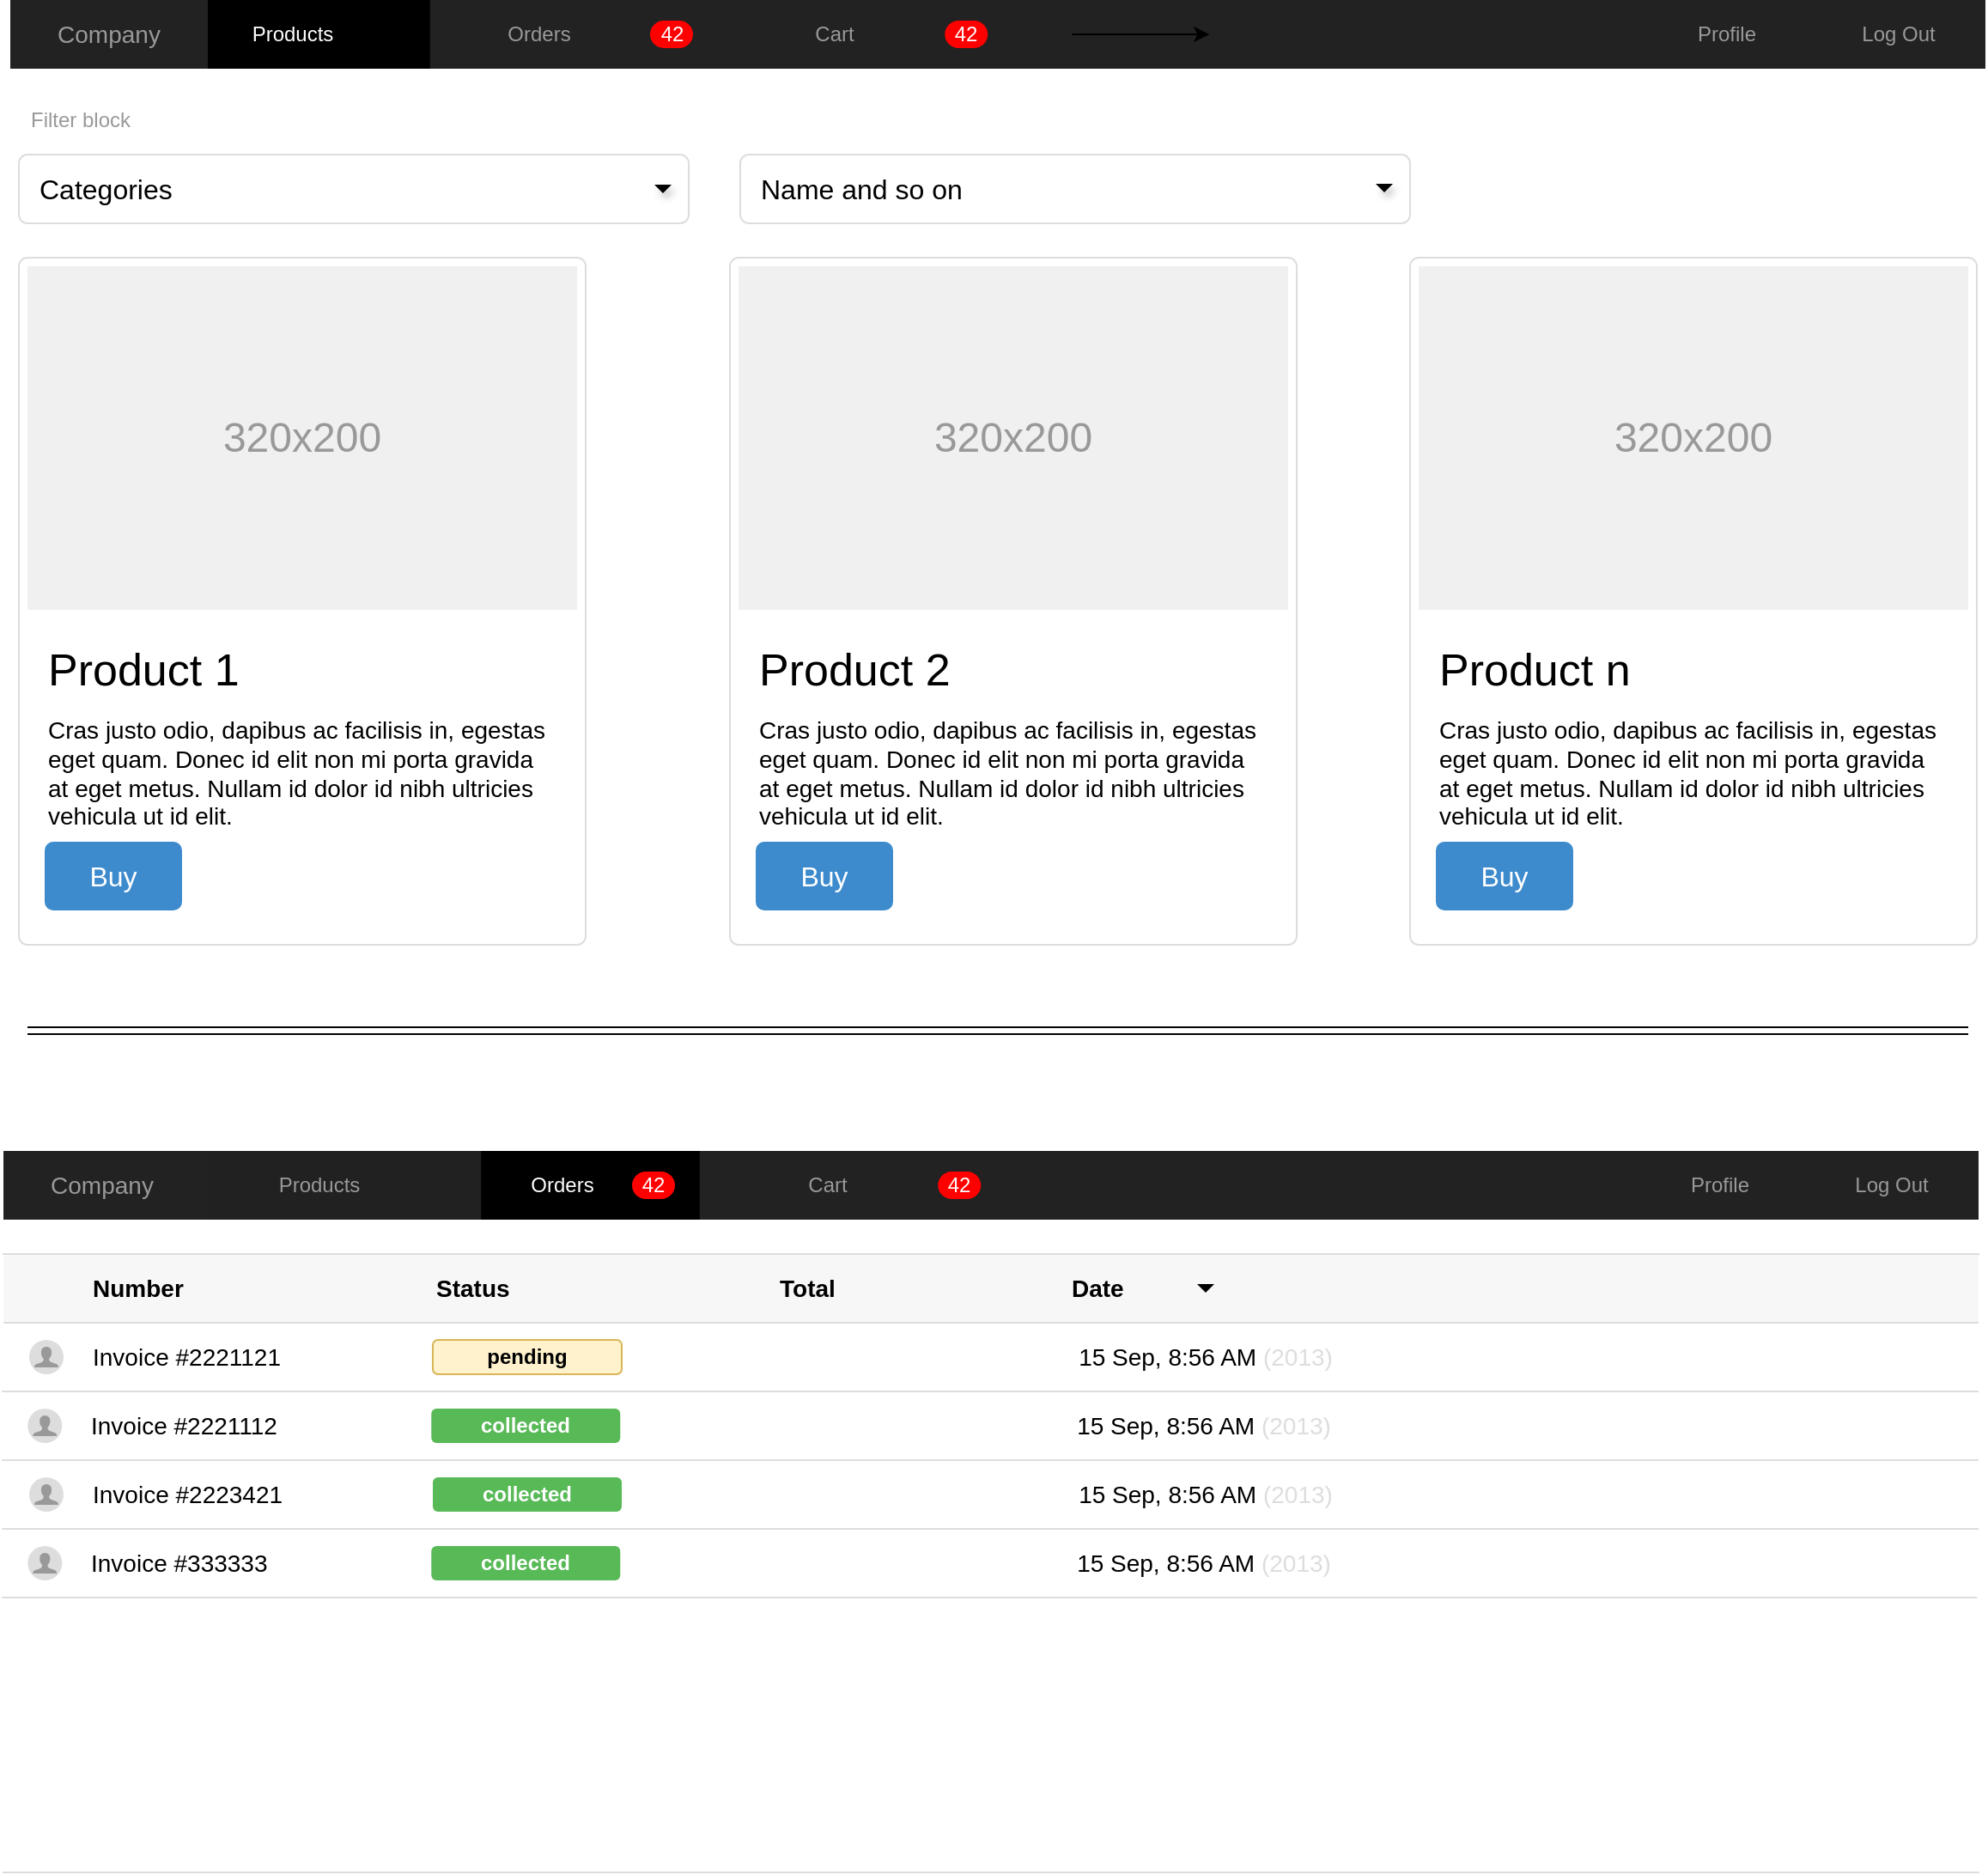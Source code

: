 <mxfile version="12.5.6" type="github"><diagram name="Page-1" id="c9db0220-8083-56f3-ca83-edcdcd058819"><mxGraphModel dx="1425" dy="802" grid="1" gridSize="10" guides="1" tooltips="1" connect="1" arrows="1" fold="1" page="1" pageScale="1.5" pageWidth="826" pageHeight="1169" background="#ffffff" math="0" shadow="0"><root><mxCell id="0" style=";html=1;"/><mxCell id="1" style=";html=1;" parent="0"/><mxCell id="3d76a8aef4d5c911-1" value="" style="html=1;shadow=0;dashed=0;shape=mxgraph.bootstrap.rect;fillColor=#222222;strokeColor=none;whiteSpace=wrap;rounded=0;fontSize=12;fontColor=#000000;align=center;" parent="1" vertex="1"><mxGeometry x="44" y="30" width="1150" height="40" as="geometry"/></mxCell><mxCell id="3d76a8aef4d5c911-2" value="Company" style="html=1;shadow=0;dashed=0;fillColor=none;strokeColor=none;shape=mxgraph.bootstrap.rect;fontColor=#999999;fontSize=14;whiteSpace=wrap;" parent="3d76a8aef4d5c911-1" vertex="1"><mxGeometry width="115" height="40" as="geometry"/></mxCell><mxCell id="3d76a8aef4d5c911-3" value="Products" style="html=1;shadow=0;dashed=0;shape=mxgraph.bootstrap.rect;fillColor=#000000;strokeColor=none;fontColor=#ffffff;spacingRight=30;whiteSpace=wrap;" parent="3d76a8aef4d5c911-1" vertex="1"><mxGeometry x="115" width="129.375" height="40" as="geometry"/></mxCell><mxCell id="3d76a8aef4d5c911-5" value="Orders" style="html=1;shadow=0;dashed=0;fillColor=none;strokeColor=none;shape=mxgraph.bootstrap.rect;fontColor=#999999;spacingRight=30;whiteSpace=wrap;" parent="3d76a8aef4d5c911-1" vertex="1"><mxGeometry x="244.375" width="158.125" height="40" as="geometry"/></mxCell><mxCell id="3d76a8aef4d5c911-6" value="42" style="html=1;shadow=0;dashed=0;shape=mxgraph.bootstrap.rrect;rSize=8;fillColor=#ff0000;strokeColor=none;fontColor=#ffffff;whiteSpace=wrap;" parent="3d76a8aef4d5c911-5" vertex="1"><mxGeometry x="1" y="0.5" width="25" height="16" relative="1" as="geometry"><mxPoint x="-30" y="-8" as="offset"/></mxGeometry></mxCell><mxCell id="ryZAKx06D6yPKsrKyyit-10" value="" style="edgeStyle=orthogonalEdgeStyle;rounded=0;orthogonalLoop=1;jettySize=auto;html=1;" edge="1" parent="3d76a8aef4d5c911-1"><mxGeometry relative="1" as="geometry"><mxPoint x="618.125" y="20" as="sourcePoint"/><mxPoint x="698.125" y="20" as="targetPoint"/></mxGeometry></mxCell><mxCell id="3d76a8aef4d5c911-9" value="Profile" style="html=1;shadow=0;dashed=0;fillColor=none;strokeColor=none;shape=mxgraph.bootstrap.rect;fontColor=#999999;whiteSpace=wrap;" parent="3d76a8aef4d5c911-1" vertex="1"><mxGeometry x="948.75" width="100.625" height="40" as="geometry"/></mxCell><mxCell id="3d76a8aef4d5c911-10" value="Log Out" style="html=1;shadow=0;dashed=0;fillColor=none;strokeColor=none;shape=mxgraph.bootstrap.rect;fontColor=#999999;whiteSpace=wrap;" parent="3d76a8aef4d5c911-1" vertex="1"><mxGeometry x="1049.375" width="100.625" height="40" as="geometry"/></mxCell><mxCell id="ryZAKx06D6yPKsrKyyit-12" value="Cart" style="html=1;shadow=0;dashed=0;fillColor=none;strokeColor=none;shape=mxgraph.bootstrap.rect;fontColor=#999999;spacingRight=30;whiteSpace=wrap;" vertex="1" parent="3d76a8aef4d5c911-1"><mxGeometry x="416.005" width="158.125" height="40" as="geometry"/></mxCell><mxCell id="ryZAKx06D6yPKsrKyyit-13" value="42" style="html=1;shadow=0;dashed=0;shape=mxgraph.bootstrap.rrect;rSize=8;fillColor=#ff0000;strokeColor=none;fontColor=#ffffff;whiteSpace=wrap;" vertex="1" parent="ryZAKx06D6yPKsrKyyit-12"><mxGeometry x="1" y="0.5" width="25" height="16" relative="1" as="geometry"><mxPoint x="-30" y="-8" as="offset"/></mxGeometry></mxCell><mxCell id="3d76a8aef4d5c911-11" value="" style="html=1;shadow=0;dashed=0;shape=mxgraph.bootstrap.rrect;rSize=5;strokeColor=#dddddd;rounded=0;fontSize=12;align=center;" parent="1" vertex="1"><mxGeometry x="49" y="180" width="330" height="400" as="geometry"/></mxCell><mxCell id="3d76a8aef4d5c911-12" value="320x200" style="shape=rect;fontSize=24;fillColor=#f0f0f0;strokeColor=none;fontColor=#999999;whiteSpace=wrap;" parent="3d76a8aef4d5c911-11" vertex="1"><mxGeometry x="5" y="5" width="320" height="200" as="geometry"/></mxCell><mxCell id="3d76a8aef4d5c911-13" value="Product 1" style="html=1;shadow=0;dashed=0;shape=mxgraph.bootstrap.anchor;fontSize=26;align=left;whiteSpace=wrap;" parent="3d76a8aef4d5c911-11" vertex="1"><mxGeometry x="15" y="220" width="300" height="40" as="geometry"/></mxCell><mxCell id="3d76a8aef4d5c911-14" value="Cras justo odio, dapibus ac facilisis in, egestas eget quam. Donec id elit non mi porta gravida at eget metus. Nullam id dolor id nibh ultricies vehicula ut id elit." style="html=1;shadow=0;dashed=0;shape=mxgraph.bootstrap.anchor;strokeColor=#dddddd;whiteSpace=wrap;align=left;verticalAlign=top;fontSize=14;whiteSpace=wrap;" parent="3d76a8aef4d5c911-11" vertex="1"><mxGeometry x="15" y="260" width="300" height="80" as="geometry"/></mxCell><mxCell id="3d76a8aef4d5c911-15" value="Buy" style="html=1;shadow=0;dashed=0;shape=mxgraph.bootstrap.rrect;rSize=5;fontSize=16;fillColor=#3D8BCD;strokeColor=none;fontColor=#ffffff;whiteSpace=wrap;" parent="3d76a8aef4d5c911-11" vertex="1"><mxGeometry y="1" width="80" height="40" relative="1" as="geometry"><mxPoint x="15" y="-60" as="offset"/></mxGeometry></mxCell><mxCell id="3d76a8aef4d5c911-28" value="Filter block" style="html=1;shadow=0;dashed=0;shape=mxgraph.bootstrap.rect;strokeColor=none;fillColor=none;fontColor=#999999;align=left;spacingLeft=5;whiteSpace=wrap;rounded=0;" parent="1" vertex="1"><mxGeometry x="49" y="90" width="200" height="20" as="geometry"/></mxCell><mxCell id="3d76a8aef4d5c911-29" value="Categories" style="html=1;shadow=0;dashed=0;shape=mxgraph.bootstrap.rrect;rSize=5;strokeColor=#dddddd;align=left;spacingLeft=10;fontSize=16;whiteSpace=wrap;rounded=0;" parent="1" vertex="1"><mxGeometry x="49" y="120" width="390" height="40" as="geometry"/></mxCell><mxCell id="3d76a8aef4d5c911-30" value="" style="shape=triangle;strokeColor=none;fillColor=#000000;direction=south;rounded=0;shadow=1;fontSize=12;fontColor=#000000;align=center;html=1;" parent="1" vertex="1"><mxGeometry x="419" y="137.5" width="10" height="5" as="geometry"/></mxCell><mxCell id="3d76a8aef4d5c911-32" value="Name and so on" style="html=1;shadow=0;dashed=0;shape=mxgraph.bootstrap.rrect;rSize=5;strokeColor=#dddddd;align=left;spacingLeft=10;fontSize=16;whiteSpace=wrap;rounded=0;" parent="1" vertex="1"><mxGeometry x="469" y="120" width="390" height="40" as="geometry"/></mxCell><mxCell id="3d76a8aef4d5c911-33" value="" style="shape=triangle;strokeColor=none;fillColor=#000000;direction=south;rounded=0;shadow=1;fontSize=12;fontColor=#000000;align=center;html=1;" parent="1" vertex="1"><mxGeometry x="839" y="137" width="10" height="5" as="geometry"/></mxCell><mxCell id="3d76a8aef4d5c911-54" value="" style="html=1;shadow=0;dashed=0;shape=mxgraph.bootstrap.rrect;rSize=5;strokeColor=#dddddd;rounded=0;fontSize=12;align=center;" parent="1" vertex="1"><mxGeometry x="463" y="180" width="330" height="400" as="geometry"/></mxCell><mxCell id="3d76a8aef4d5c911-55" value="320x200" style="shape=rect;fontSize=24;fillColor=#f0f0f0;strokeColor=none;fontColor=#999999;whiteSpace=wrap;" parent="3d76a8aef4d5c911-54" vertex="1"><mxGeometry x="5" y="5" width="320" height="200" as="geometry"/></mxCell><mxCell id="3d76a8aef4d5c911-56" value="Product 2" style="html=1;shadow=0;dashed=0;shape=mxgraph.bootstrap.anchor;fontSize=26;align=left;whiteSpace=wrap;" parent="3d76a8aef4d5c911-54" vertex="1"><mxGeometry x="15" y="220" width="300" height="40" as="geometry"/></mxCell><mxCell id="3d76a8aef4d5c911-57" value="Cras justo odio, dapibus ac facilisis in, egestas eget quam. Donec id elit non mi porta gravida at eget metus. Nullam id dolor id nibh ultricies vehicula ut id elit." style="html=1;shadow=0;dashed=0;shape=mxgraph.bootstrap.anchor;strokeColor=#dddddd;whiteSpace=wrap;align=left;verticalAlign=top;fontSize=14;whiteSpace=wrap;" parent="3d76a8aef4d5c911-54" vertex="1"><mxGeometry x="15" y="260" width="300" height="80" as="geometry"/></mxCell><mxCell id="3d76a8aef4d5c911-58" value="Buy" style="html=1;shadow=0;dashed=0;shape=mxgraph.bootstrap.rrect;rSize=5;fontSize=16;fillColor=#3D8BCD;strokeColor=none;fontColor=#ffffff;whiteSpace=wrap;" parent="3d76a8aef4d5c911-54" vertex="1"><mxGeometry y="1" width="80" height="40" relative="1" as="geometry"><mxPoint x="15" y="-60" as="offset"/></mxGeometry></mxCell><mxCell id="ryZAKx06D6yPKsrKyyit-1" value="" style="html=1;shadow=0;dashed=0;shape=mxgraph.bootstrap.rrect;rSize=5;strokeColor=#dddddd;rounded=0;fontSize=12;align=center;" vertex="1" parent="1"><mxGeometry x="859" y="180" width="330" height="400" as="geometry"/></mxCell><mxCell id="ryZAKx06D6yPKsrKyyit-2" value="320x200" style="shape=rect;fontSize=24;fillColor=#f0f0f0;strokeColor=none;fontColor=#999999;whiteSpace=wrap;" vertex="1" parent="ryZAKx06D6yPKsrKyyit-1"><mxGeometry x="5" y="5" width="320" height="200" as="geometry"/></mxCell><mxCell id="ryZAKx06D6yPKsrKyyit-3" value="Product n" style="html=1;shadow=0;dashed=0;shape=mxgraph.bootstrap.anchor;fontSize=26;align=left;whiteSpace=wrap;" vertex="1" parent="ryZAKx06D6yPKsrKyyit-1"><mxGeometry x="15" y="220" width="300" height="40" as="geometry"/></mxCell><mxCell id="ryZAKx06D6yPKsrKyyit-4" value="Cras justo odio, dapibus ac facilisis in, egestas eget quam. Donec id elit non mi porta gravida at eget metus. Nullam id dolor id nibh ultricies vehicula ut id elit." style="html=1;shadow=0;dashed=0;shape=mxgraph.bootstrap.anchor;strokeColor=#dddddd;whiteSpace=wrap;align=left;verticalAlign=top;fontSize=14;whiteSpace=wrap;" vertex="1" parent="ryZAKx06D6yPKsrKyyit-1"><mxGeometry x="15" y="260" width="300" height="80" as="geometry"/></mxCell><mxCell id="ryZAKx06D6yPKsrKyyit-5" value="Buy" style="html=1;shadow=0;dashed=0;shape=mxgraph.bootstrap.rrect;rSize=5;fontSize=16;fillColor=#3D8BCD;strokeColor=none;fontColor=#ffffff;whiteSpace=wrap;" vertex="1" parent="ryZAKx06D6yPKsrKyyit-1"><mxGeometry y="1" width="80" height="40" relative="1" as="geometry"><mxPoint x="15" y="-60" as="offset"/></mxGeometry></mxCell><mxCell id="ryZAKx06D6yPKsrKyyit-11" value="" style="shape=link;html=1;" edge="1" parent="1"><mxGeometry width="50" height="50" relative="1" as="geometry"><mxPoint x="54" y="630" as="sourcePoint"/><mxPoint x="1184" y="630" as="targetPoint"/></mxGeometry></mxCell><mxCell id="ryZAKx06D6yPKsrKyyit-14" value="" style="html=1;shadow=0;dashed=0;shape=mxgraph.bootstrap.rect;fillColor=#222222;strokeColor=none;whiteSpace=wrap;rounded=0;fontSize=12;fontColor=#000000;align=center;" vertex="1" parent="1"><mxGeometry x="40" y="700" width="1150" height="40" as="geometry"/></mxCell><mxCell id="ryZAKx06D6yPKsrKyyit-15" value="Company" style="html=1;shadow=0;dashed=0;fillColor=none;strokeColor=none;shape=mxgraph.bootstrap.rect;fontColor=#999999;fontSize=14;whiteSpace=wrap;" vertex="1" parent="ryZAKx06D6yPKsrKyyit-14"><mxGeometry width="115" height="40" as="geometry"/></mxCell><mxCell id="ryZAKx06D6yPKsrKyyit-16" value="Orders" style="html=1;shadow=0;dashed=0;shape=mxgraph.bootstrap.rect;fillColor=#000000;strokeColor=none;fontColor=#ffffff;spacingRight=30;whiteSpace=wrap;" vertex="1" parent="ryZAKx06D6yPKsrKyyit-14"><mxGeometry x="276" width="129.375" height="40" as="geometry"/></mxCell><mxCell id="ryZAKx06D6yPKsrKyyit-20" value="Profile" style="html=1;shadow=0;dashed=0;fillColor=none;strokeColor=none;shape=mxgraph.bootstrap.rect;fontColor=#999999;whiteSpace=wrap;" vertex="1" parent="ryZAKx06D6yPKsrKyyit-14"><mxGeometry x="948.75" width="100.625" height="40" as="geometry"/></mxCell><mxCell id="ryZAKx06D6yPKsrKyyit-21" value="Log Out" style="html=1;shadow=0;dashed=0;fillColor=none;strokeColor=none;shape=mxgraph.bootstrap.rect;fontColor=#999999;whiteSpace=wrap;" vertex="1" parent="ryZAKx06D6yPKsrKyyit-14"><mxGeometry x="1049.375" width="100.625" height="40" as="geometry"/></mxCell><mxCell id="ryZAKx06D6yPKsrKyyit-22" value="Cart" style="html=1;shadow=0;dashed=0;fillColor=none;strokeColor=none;shape=mxgraph.bootstrap.rect;fontColor=#999999;spacingRight=30;whiteSpace=wrap;" vertex="1" parent="ryZAKx06D6yPKsrKyyit-14"><mxGeometry x="416.005" width="158.125" height="40" as="geometry"/></mxCell><mxCell id="ryZAKx06D6yPKsrKyyit-23" value="42" style="html=1;shadow=0;dashed=0;shape=mxgraph.bootstrap.rrect;rSize=8;fillColor=#ff0000;strokeColor=none;fontColor=#ffffff;whiteSpace=wrap;" vertex="1" parent="ryZAKx06D6yPKsrKyyit-22"><mxGeometry x="1" y="0.5" width="25" height="16" relative="1" as="geometry"><mxPoint x="-30" y="-8" as="offset"/></mxGeometry></mxCell><mxCell id="ryZAKx06D6yPKsrKyyit-18" value="42" style="html=1;shadow=0;dashed=0;shape=mxgraph.bootstrap.rrect;rSize=8;fillColor=#ff0000;strokeColor=none;fontColor=#ffffff;whiteSpace=wrap;" vertex="1" parent="ryZAKx06D6yPKsrKyyit-14"><mxGeometry x="1" y="0.5" width="25" height="16" relative="1" as="geometry"><mxPoint x="-784" y="-8" as="offset"/></mxGeometry></mxCell><mxCell id="ryZAKx06D6yPKsrKyyit-17" value="Products" style="html=1;shadow=0;dashed=0;fillColor=#212121;strokeColor=none;shape=mxgraph.bootstrap.rect;fontColor=#999999;spacingRight=30;whiteSpace=wrap;" vertex="1" parent="1"><mxGeometry x="159.995" y="700" width="158.125" height="40" as="geometry"/></mxCell><mxCell id="ryZAKx06D6yPKsrKyyit-29" value="" style="shape=partialRectangle;right=0;left=0;strokeColor=#dddddd;whiteSpace=wrap;fillColor=none;" vertex="1" parent="1"><mxGeometry x="40" y="760" width="1150" height="360" as="geometry"/></mxCell><mxCell id="ryZAKx06D6yPKsrKyyit-30" value="" style="html=1;shadow=0;dashed=0;shape=mxgraph.bootstrap.horLines;strokeColor=inherit;fillColor=#000000;fillOpacity=3;resizeWidth=1;" vertex="1" parent="ryZAKx06D6yPKsrKyyit-29"><mxGeometry width="1150" height="40" relative="1" as="geometry"/></mxCell><mxCell id="ryZAKx06D6yPKsrKyyit-31" value="Number" style="html=1;shadow=0;dashed=0;shape=mxgraph.bootstrap.rect;strokeColor=none;fillColor=none;fontSize=14;fontStyle=1;align=left;whiteSpace=wrap;resizeHeight=1;" vertex="1" parent="ryZAKx06D6yPKsrKyyit-30"><mxGeometry width="150" height="40" relative="1" as="geometry"><mxPoint x="50" as="offset"/></mxGeometry></mxCell><mxCell id="ryZAKx06D6yPKsrKyyit-32" value="Status" style="html=1;shadow=0;dashed=0;shape=mxgraph.bootstrap.rect;strokeColor=none;fillColor=none;fontSize=14;fontStyle=1;align=left;whiteSpace=wrap;resizeHeight=1;" vertex="1" parent="ryZAKx06D6yPKsrKyyit-30"><mxGeometry width="150" height="40" relative="1" as="geometry"><mxPoint x="250" as="offset"/></mxGeometry></mxCell><mxCell id="ryZAKx06D6yPKsrKyyit-33" value="Total" style="html=1;shadow=0;dashed=0;shape=mxgraph.bootstrap.rect;strokeColor=none;fillColor=none;fontSize=14;fontStyle=1;align=left;whiteSpace=wrap;resizeHeight=1;" vertex="1" parent="ryZAKx06D6yPKsrKyyit-30"><mxGeometry width="150" height="40" relative="1" as="geometry"><mxPoint x="450" as="offset"/></mxGeometry></mxCell><mxCell id="ryZAKx06D6yPKsrKyyit-34" value="Date" style="html=1;shadow=0;dashed=0;shape=mxgraph.bootstrap.rect;strokeColor=none;fillColor=none;fontSize=14;fontStyle=1;align=left;whiteSpace=wrap;resizeHeight=1;" vertex="1" parent="ryZAKx06D6yPKsrKyyit-30"><mxGeometry width="100" height="40" relative="1" as="geometry"><mxPoint x="620" as="offset"/></mxGeometry></mxCell><mxCell id="ryZAKx06D6yPKsrKyyit-35" value="" style="shape=triangle;direction=south;strokeColor=none;fillColor=#000000;" vertex="1" parent="ryZAKx06D6yPKsrKyyit-34"><mxGeometry x="1" y="0.5" width="10" height="5" relative="1" as="geometry"><mxPoint x="-25" y="-2.5" as="offset"/></mxGeometry></mxCell><mxCell id="ryZAKx06D6yPKsrKyyit-36" value="" style="strokeColor=inherit;fillColor=inherit;gradientColor=inherit;html=1;shadow=0;dashed=0;shape=mxgraph.bootstrap.horLines;resizeWidth=1;" vertex="1" parent="ryZAKx06D6yPKsrKyyit-29"><mxGeometry width="1150" height="40" relative="1" as="geometry"><mxPoint y="40" as="offset"/></mxGeometry></mxCell><mxCell id="ryZAKx06D6yPKsrKyyit-37" value="" style="shape=ellipse;strokeColor=none;fillColor=#dddddd;html=1;" vertex="1" parent="ryZAKx06D6yPKsrKyyit-36"><mxGeometry y="0.5" width="20" height="20" relative="1" as="geometry"><mxPoint x="15" y="-10" as="offset"/></mxGeometry></mxCell><mxCell id="ryZAKx06D6yPKsrKyyit-38" value="" style="html=1;shadow=0;dashed=0;shape=mxgraph.bootstrap.user;strokeColor=none;fillColor=#999999;" vertex="1" parent="ryZAKx06D6yPKsrKyyit-37"><mxGeometry x="0.5" y="0.5" width="14" height="12" relative="1" as="geometry"><mxPoint x="-7" y="-6" as="offset"/></mxGeometry></mxCell><mxCell id="ryZAKx06D6yPKsrKyyit-39" value="Invoice #2221121" style="html=1;shadow=0;dashed=0;shape=mxgraph.bootstrap.rect;strokeColor=none;fillColor=none;fontSize=14;align=left;whiteSpace=wrap;resizeHeight=1;" vertex="1" parent="ryZAKx06D6yPKsrKyyit-36"><mxGeometry width="150" height="40" relative="1" as="geometry"><mxPoint x="50" as="offset"/></mxGeometry></mxCell><mxCell id="ryZAKx06D6yPKsrKyyit-40" value="pending" style="html=1;shadow=0;dashed=0;shape=mxgraph.bootstrap.rrect;rSize=3;strokeColor=#d6b656;fillColor=#fff2cc;fontSize=12;fontStyle=1;whiteSpace=wrap;" vertex="1" parent="ryZAKx06D6yPKsrKyyit-36"><mxGeometry y="0.5" width="110" height="20" relative="1" as="geometry"><mxPoint x="250" y="-10" as="offset"/></mxGeometry></mxCell><mxCell id="ryZAKx06D6yPKsrKyyit-42" value="&lt;table cellpadding=&quot;0&quot; cellspacing=&quot;0&quot; style=&quot;width:100%;height:100%;&quot;&gt;&lt;tr&gt;&lt;td align=&quot;center&quot; valign=&quot;middle&quot; width=&quot;50%&quot;&gt;15 Sep, 8:56 AM &lt;font color=&quot;#dddddd&quot;&gt;(2013)&lt;/font&gt;&lt;/td&gt;&lt;/tr&gt;&lt;/table&gt;" style="html=1;shadow=0;dashed=0;shape=mxgraph.bootstrap.rect;strokeColor=none;fillColor=none;fontSize=14;align=left;overflow=fill;whiteSpace=wrap;resizeHeight=1;" vertex="1" parent="ryZAKx06D6yPKsrKyyit-36"><mxGeometry width="160" height="40" relative="1" as="geometry"><mxPoint x="620" as="offset"/></mxGeometry></mxCell><mxCell id="ryZAKx06D6yPKsrKyyit-109" value="" style="strokeColor=inherit;fillColor=inherit;gradientColor=inherit;html=1;shadow=0;dashed=0;shape=mxgraph.bootstrap.horLines;resizeWidth=1;" vertex="1" parent="ryZAKx06D6yPKsrKyyit-29"><mxGeometry x="-0.853" y="80" width="1150" height="40" as="geometry"><mxPoint y="40" as="offset"/></mxGeometry></mxCell><mxCell id="ryZAKx06D6yPKsrKyyit-110" value="" style="shape=ellipse;strokeColor=none;fillColor=#dddddd;html=1;" vertex="1" parent="ryZAKx06D6yPKsrKyyit-109"><mxGeometry y="0.5" width="20" height="20" relative="1" as="geometry"><mxPoint x="15" y="-10" as="offset"/></mxGeometry></mxCell><mxCell id="ryZAKx06D6yPKsrKyyit-111" value="" style="html=1;shadow=0;dashed=0;shape=mxgraph.bootstrap.user;strokeColor=none;fillColor=#999999;" vertex="1" parent="ryZAKx06D6yPKsrKyyit-110"><mxGeometry x="0.5" y="0.5" width="14" height="12" relative="1" as="geometry"><mxPoint x="-7" y="-6" as="offset"/></mxGeometry></mxCell><mxCell id="ryZAKx06D6yPKsrKyyit-112" value="Invoice #2221112" style="html=1;shadow=0;dashed=0;shape=mxgraph.bootstrap.rect;strokeColor=none;fillColor=none;fontSize=14;align=left;whiteSpace=wrap;resizeHeight=1;" vertex="1" parent="ryZAKx06D6yPKsrKyyit-109"><mxGeometry width="150" height="40" relative="1" as="geometry"><mxPoint x="50" as="offset"/></mxGeometry></mxCell><mxCell id="ryZAKx06D6yPKsrKyyit-113" value="collected" style="html=1;shadow=0;dashed=0;shape=mxgraph.bootstrap.rrect;rSize=3;strokeColor=none;fillColor=#58B957;fontSize=12;fontStyle=1;fontColor=#ffffff;whiteSpace=wrap;" vertex="1" parent="ryZAKx06D6yPKsrKyyit-109"><mxGeometry y="0.5" width="110" height="20" relative="1" as="geometry"><mxPoint x="250" y="-10" as="offset"/></mxGeometry></mxCell><mxCell id="ryZAKx06D6yPKsrKyyit-114" value="&lt;table cellpadding=&quot;0&quot; cellspacing=&quot;0&quot; style=&quot;width:100%;height:100%;&quot;&gt;&lt;tr&gt;&lt;td align=&quot;center&quot; valign=&quot;middle&quot; width=&quot;50%&quot;&gt;15 Sep, 8:56 AM &lt;font color=&quot;#dddddd&quot;&gt;(2013)&lt;/font&gt;&lt;/td&gt;&lt;/tr&gt;&lt;/table&gt;" style="html=1;shadow=0;dashed=0;shape=mxgraph.bootstrap.rect;strokeColor=none;fillColor=none;fontSize=14;align=left;overflow=fill;whiteSpace=wrap;resizeHeight=1;" vertex="1" parent="ryZAKx06D6yPKsrKyyit-109"><mxGeometry width="160" height="40" relative="1" as="geometry"><mxPoint x="620" as="offset"/></mxGeometry></mxCell><mxCell id="ryZAKx06D6yPKsrKyyit-115" value="" style="strokeColor=inherit;fillColor=inherit;gradientColor=inherit;html=1;shadow=0;dashed=0;shape=mxgraph.bootstrap.horLines;resizeWidth=1;" vertex="1" parent="ryZAKx06D6yPKsrKyyit-29"><mxGeometry y="120" width="1150" height="40" as="geometry"><mxPoint y="40" as="offset"/></mxGeometry></mxCell><mxCell id="ryZAKx06D6yPKsrKyyit-116" value="" style="shape=ellipse;strokeColor=none;fillColor=#dddddd;html=1;" vertex="1" parent="ryZAKx06D6yPKsrKyyit-115"><mxGeometry y="0.5" width="20" height="20" relative="1" as="geometry"><mxPoint x="15" y="-10" as="offset"/></mxGeometry></mxCell><mxCell id="ryZAKx06D6yPKsrKyyit-117" value="" style="html=1;shadow=0;dashed=0;shape=mxgraph.bootstrap.user;strokeColor=none;fillColor=#999999;" vertex="1" parent="ryZAKx06D6yPKsrKyyit-116"><mxGeometry x="0.5" y="0.5" width="14" height="12" relative="1" as="geometry"><mxPoint x="-7" y="-6" as="offset"/></mxGeometry></mxCell><mxCell id="ryZAKx06D6yPKsrKyyit-118" value="Invoice #2223421" style="html=1;shadow=0;dashed=0;shape=mxgraph.bootstrap.rect;strokeColor=none;fillColor=none;fontSize=14;align=left;whiteSpace=wrap;resizeHeight=1;" vertex="1" parent="ryZAKx06D6yPKsrKyyit-115"><mxGeometry width="150" height="40" relative="1" as="geometry"><mxPoint x="50" as="offset"/></mxGeometry></mxCell><mxCell id="ryZAKx06D6yPKsrKyyit-119" value="collected" style="html=1;shadow=0;dashed=0;shape=mxgraph.bootstrap.rrect;rSize=3;strokeColor=none;fillColor=#58B957;fontSize=12;fontStyle=1;fontColor=#ffffff;whiteSpace=wrap;" vertex="1" parent="ryZAKx06D6yPKsrKyyit-115"><mxGeometry y="0.5" width="110" height="20" relative="1" as="geometry"><mxPoint x="250" y="-10" as="offset"/></mxGeometry></mxCell><mxCell id="ryZAKx06D6yPKsrKyyit-120" value="&lt;table cellpadding=&quot;0&quot; cellspacing=&quot;0&quot; style=&quot;width:100%;height:100%;&quot;&gt;&lt;tr&gt;&lt;td align=&quot;center&quot; valign=&quot;middle&quot; width=&quot;50%&quot;&gt;15 Sep, 8:56 AM &lt;font color=&quot;#dddddd&quot;&gt;(2013)&lt;/font&gt;&lt;/td&gt;&lt;/tr&gt;&lt;/table&gt;" style="html=1;shadow=0;dashed=0;shape=mxgraph.bootstrap.rect;strokeColor=none;fillColor=none;fontSize=14;align=left;overflow=fill;whiteSpace=wrap;resizeHeight=1;" vertex="1" parent="ryZAKx06D6yPKsrKyyit-115"><mxGeometry width="160" height="40" relative="1" as="geometry"><mxPoint x="620" as="offset"/></mxGeometry></mxCell><mxCell id="ryZAKx06D6yPKsrKyyit-121" value="" style="strokeColor=inherit;fillColor=inherit;gradientColor=inherit;html=1;shadow=0;dashed=0;shape=mxgraph.bootstrap.horLines;resizeWidth=1;" vertex="1" parent="ryZAKx06D6yPKsrKyyit-29"><mxGeometry x="-0.853" y="160" width="1150" height="40" as="geometry"><mxPoint y="40" as="offset"/></mxGeometry></mxCell><mxCell id="ryZAKx06D6yPKsrKyyit-122" value="" style="shape=ellipse;strokeColor=none;fillColor=#dddddd;html=1;" vertex="1" parent="ryZAKx06D6yPKsrKyyit-121"><mxGeometry y="0.5" width="20" height="20" relative="1" as="geometry"><mxPoint x="15" y="-10" as="offset"/></mxGeometry></mxCell><mxCell id="ryZAKx06D6yPKsrKyyit-123" value="" style="html=1;shadow=0;dashed=0;shape=mxgraph.bootstrap.user;strokeColor=none;fillColor=#999999;" vertex="1" parent="ryZAKx06D6yPKsrKyyit-122"><mxGeometry x="0.5" y="0.5" width="14" height="12" relative="1" as="geometry"><mxPoint x="-7" y="-6" as="offset"/></mxGeometry></mxCell><mxCell id="ryZAKx06D6yPKsrKyyit-124" value="Invoice #333333" style="html=1;shadow=0;dashed=0;shape=mxgraph.bootstrap.rect;strokeColor=none;fillColor=none;fontSize=14;align=left;whiteSpace=wrap;resizeHeight=1;" vertex="1" parent="ryZAKx06D6yPKsrKyyit-121"><mxGeometry width="150" height="40" relative="1" as="geometry"><mxPoint x="50" as="offset"/></mxGeometry></mxCell><mxCell id="ryZAKx06D6yPKsrKyyit-125" value="collected" style="html=1;shadow=0;dashed=0;shape=mxgraph.bootstrap.rrect;rSize=3;strokeColor=none;fillColor=#58B957;fontSize=12;fontStyle=1;fontColor=#ffffff;whiteSpace=wrap;" vertex="1" parent="ryZAKx06D6yPKsrKyyit-121"><mxGeometry y="0.5" width="110" height="20" relative="1" as="geometry"><mxPoint x="250" y="-10" as="offset"/></mxGeometry></mxCell><mxCell id="ryZAKx06D6yPKsrKyyit-126" value="&lt;table cellpadding=&quot;0&quot; cellspacing=&quot;0&quot; style=&quot;width:100%;height:100%;&quot;&gt;&lt;tr&gt;&lt;td align=&quot;center&quot; valign=&quot;middle&quot; width=&quot;50%&quot;&gt;15 Sep, 8:56 AM &lt;font color=&quot;#dddddd&quot;&gt;(2013)&lt;/font&gt;&lt;/td&gt;&lt;/tr&gt;&lt;/table&gt;" style="html=1;shadow=0;dashed=0;shape=mxgraph.bootstrap.rect;strokeColor=none;fillColor=none;fontSize=14;align=left;overflow=fill;whiteSpace=wrap;resizeHeight=1;" vertex="1" parent="ryZAKx06D6yPKsrKyyit-121"><mxGeometry width="160" height="40" relative="1" as="geometry"><mxPoint x="620" as="offset"/></mxGeometry></mxCell></root></mxGraphModel></diagram></mxfile>